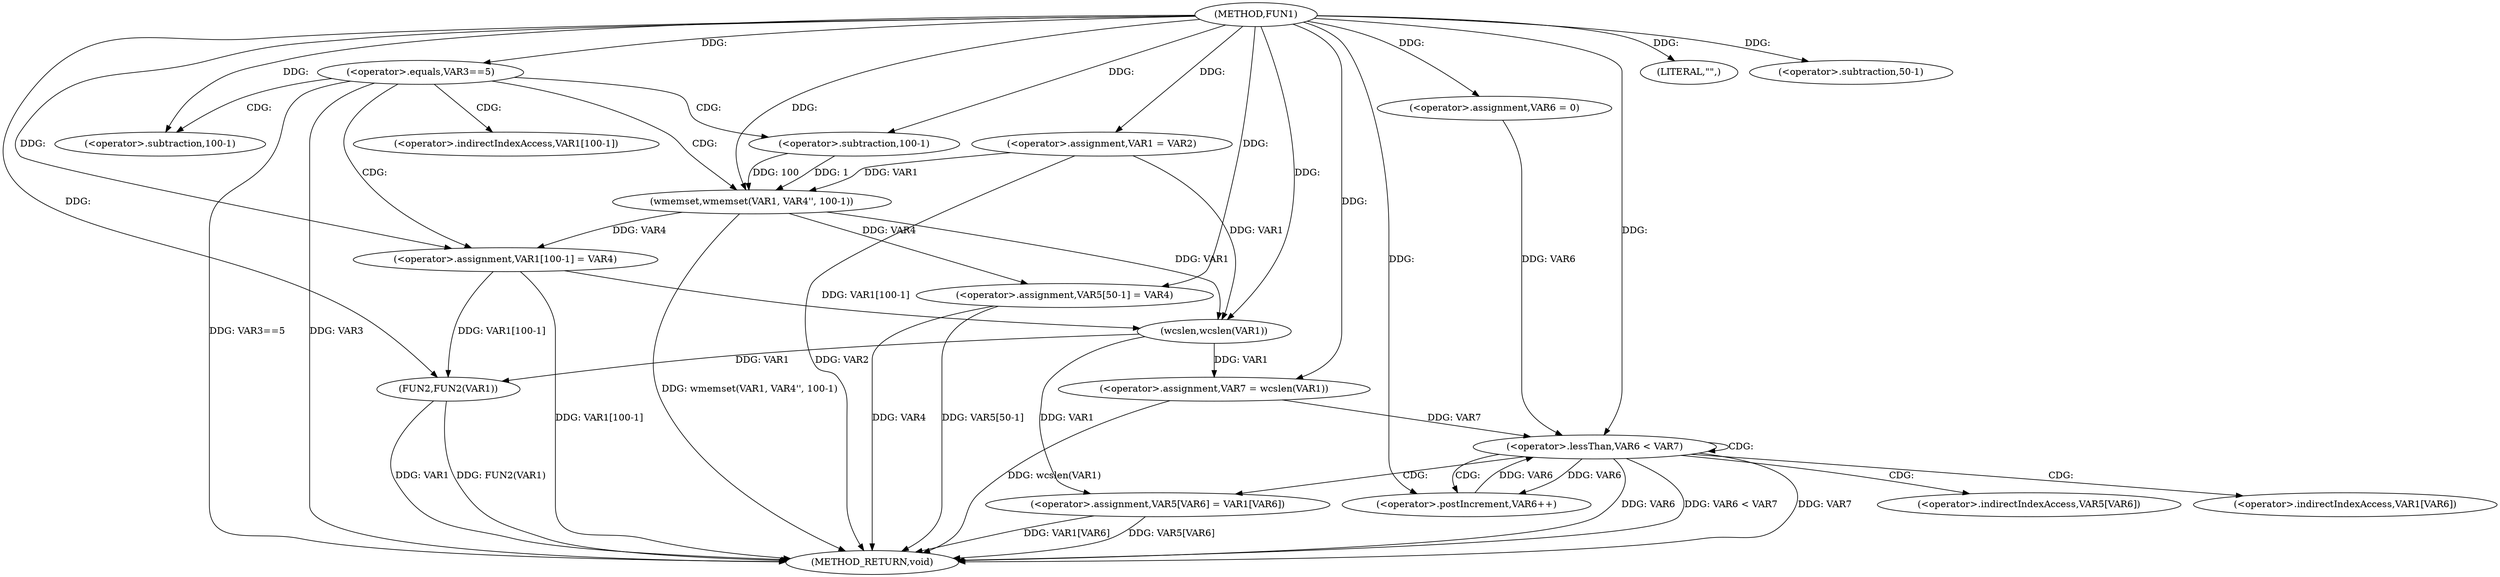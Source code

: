 digraph FUN1 {  
"1000100" [label = "(METHOD,FUN1)" ]
"1000159" [label = "(METHOD_RETURN,void)" ]
"1000104" [label = "(<operator>.assignment,VAR1 = VAR2)" ]
"1000108" [label = "(<operator>.equals,VAR3==5)" ]
"1000112" [label = "(wmemset,wmemset(VAR1, VAR4'', 100-1))" ]
"1000115" [label = "(<operator>.subtraction,100-1)" ]
"1000118" [label = "(<operator>.assignment,VAR1[100-1] = VAR4)" ]
"1000121" [label = "(<operator>.subtraction,100-1)" ]
"1000126" [label = "(LITERAL,\"\",)" ]
"1000129" [label = "(<operator>.assignment,VAR7 = wcslen(VAR1))" ]
"1000131" [label = "(wcslen,wcslen(VAR1))" ]
"1000134" [label = "(<operator>.assignment,VAR6 = 0)" ]
"1000137" [label = "(<operator>.lessThan,VAR6 < VAR7)" ]
"1000140" [label = "(<operator>.postIncrement,VAR6++)" ]
"1000143" [label = "(<operator>.assignment,VAR5[VAR6] = VAR1[VAR6])" ]
"1000150" [label = "(<operator>.assignment,VAR5[50-1] = VAR4)" ]
"1000153" [label = "(<operator>.subtraction,50-1)" ]
"1000157" [label = "(FUN2,FUN2(VAR1))" ]
"1000119" [label = "(<operator>.indirectIndexAccess,VAR1[100-1])" ]
"1000144" [label = "(<operator>.indirectIndexAccess,VAR5[VAR6])" ]
"1000147" [label = "(<operator>.indirectIndexAccess,VAR1[VAR6])" ]
  "1000108" -> "1000159"  [ label = "DDG: VAR3==5"] 
  "1000150" -> "1000159"  [ label = "DDG: VAR5[50-1]"] 
  "1000157" -> "1000159"  [ label = "DDG: FUN2(VAR1)"] 
  "1000137" -> "1000159"  [ label = "DDG: VAR7"] 
  "1000112" -> "1000159"  [ label = "DDG: wmemset(VAR1, VAR4'', 100-1)"] 
  "1000118" -> "1000159"  [ label = "DDG: VAR1[100-1]"] 
  "1000143" -> "1000159"  [ label = "DDG: VAR1[VAR6]"] 
  "1000129" -> "1000159"  [ label = "DDG: wcslen(VAR1)"] 
  "1000157" -> "1000159"  [ label = "DDG: VAR1"] 
  "1000143" -> "1000159"  [ label = "DDG: VAR5[VAR6]"] 
  "1000150" -> "1000159"  [ label = "DDG: VAR4"] 
  "1000137" -> "1000159"  [ label = "DDG: VAR6"] 
  "1000137" -> "1000159"  [ label = "DDG: VAR6 < VAR7"] 
  "1000104" -> "1000159"  [ label = "DDG: VAR2"] 
  "1000108" -> "1000159"  [ label = "DDG: VAR3"] 
  "1000100" -> "1000104"  [ label = "DDG: "] 
  "1000100" -> "1000108"  [ label = "DDG: "] 
  "1000104" -> "1000112"  [ label = "DDG: VAR1"] 
  "1000100" -> "1000112"  [ label = "DDG: "] 
  "1000115" -> "1000112"  [ label = "DDG: 100"] 
  "1000115" -> "1000112"  [ label = "DDG: 1"] 
  "1000100" -> "1000115"  [ label = "DDG: "] 
  "1000112" -> "1000118"  [ label = "DDG: VAR4"] 
  "1000100" -> "1000118"  [ label = "DDG: "] 
  "1000100" -> "1000121"  [ label = "DDG: "] 
  "1000100" -> "1000126"  [ label = "DDG: "] 
  "1000131" -> "1000129"  [ label = "DDG: VAR1"] 
  "1000100" -> "1000129"  [ label = "DDG: "] 
  "1000104" -> "1000131"  [ label = "DDG: VAR1"] 
  "1000112" -> "1000131"  [ label = "DDG: VAR1"] 
  "1000118" -> "1000131"  [ label = "DDG: VAR1[100-1]"] 
  "1000100" -> "1000131"  [ label = "DDG: "] 
  "1000100" -> "1000134"  [ label = "DDG: "] 
  "1000140" -> "1000137"  [ label = "DDG: VAR6"] 
  "1000134" -> "1000137"  [ label = "DDG: VAR6"] 
  "1000100" -> "1000137"  [ label = "DDG: "] 
  "1000129" -> "1000137"  [ label = "DDG: VAR7"] 
  "1000137" -> "1000140"  [ label = "DDG: VAR6"] 
  "1000100" -> "1000140"  [ label = "DDG: "] 
  "1000131" -> "1000143"  [ label = "DDG: VAR1"] 
  "1000100" -> "1000150"  [ label = "DDG: "] 
  "1000112" -> "1000150"  [ label = "DDG: VAR4"] 
  "1000100" -> "1000153"  [ label = "DDG: "] 
  "1000131" -> "1000157"  [ label = "DDG: VAR1"] 
  "1000118" -> "1000157"  [ label = "DDG: VAR1[100-1]"] 
  "1000100" -> "1000157"  [ label = "DDG: "] 
  "1000108" -> "1000112"  [ label = "CDG: "] 
  "1000108" -> "1000121"  [ label = "CDG: "] 
  "1000108" -> "1000119"  [ label = "CDG: "] 
  "1000108" -> "1000115"  [ label = "CDG: "] 
  "1000108" -> "1000118"  [ label = "CDG: "] 
  "1000137" -> "1000143"  [ label = "CDG: "] 
  "1000137" -> "1000137"  [ label = "CDG: "] 
  "1000137" -> "1000147"  [ label = "CDG: "] 
  "1000137" -> "1000144"  [ label = "CDG: "] 
  "1000137" -> "1000140"  [ label = "CDG: "] 
}
